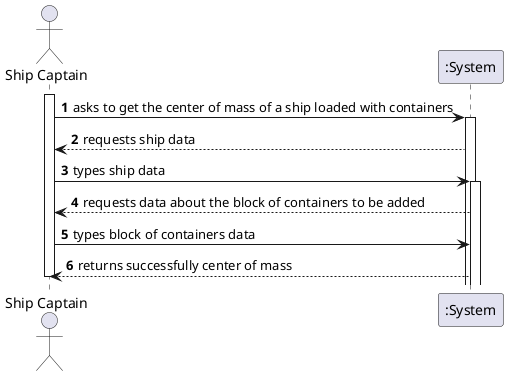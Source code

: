 @startuml
autonumber
actor "Ship Captain" as PM

activate PM
PM -> ":System" : asks to get the center of mass of a ship loaded with containers

activate ":System"
":System" --> PM : requests ship data


PM -> ":System" : types ship data

activate ":System"
":System" --> PM : requests data about the block of containers to be added


PM -> ":System" : types block of containers data


":System" --> PM : returns successfully center of mass




deactivate PM
@enduml